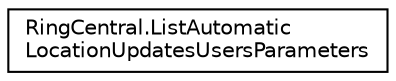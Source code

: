 digraph "Graphical Class Hierarchy"
{
 // LATEX_PDF_SIZE
  edge [fontname="Helvetica",fontsize="10",labelfontname="Helvetica",labelfontsize="10"];
  node [fontname="Helvetica",fontsize="10",shape=record];
  rankdir="LR";
  Node0 [label="RingCentral.ListAutomatic\lLocationUpdatesUsersParameters",height=0.2,width=0.4,color="black", fillcolor="white", style="filled",URL="$classRingCentral_1_1ListAutomaticLocationUpdatesUsersParameters.html",tooltip="Query parameters for operation listAutomaticLocationUpdatesUsers"];
}
